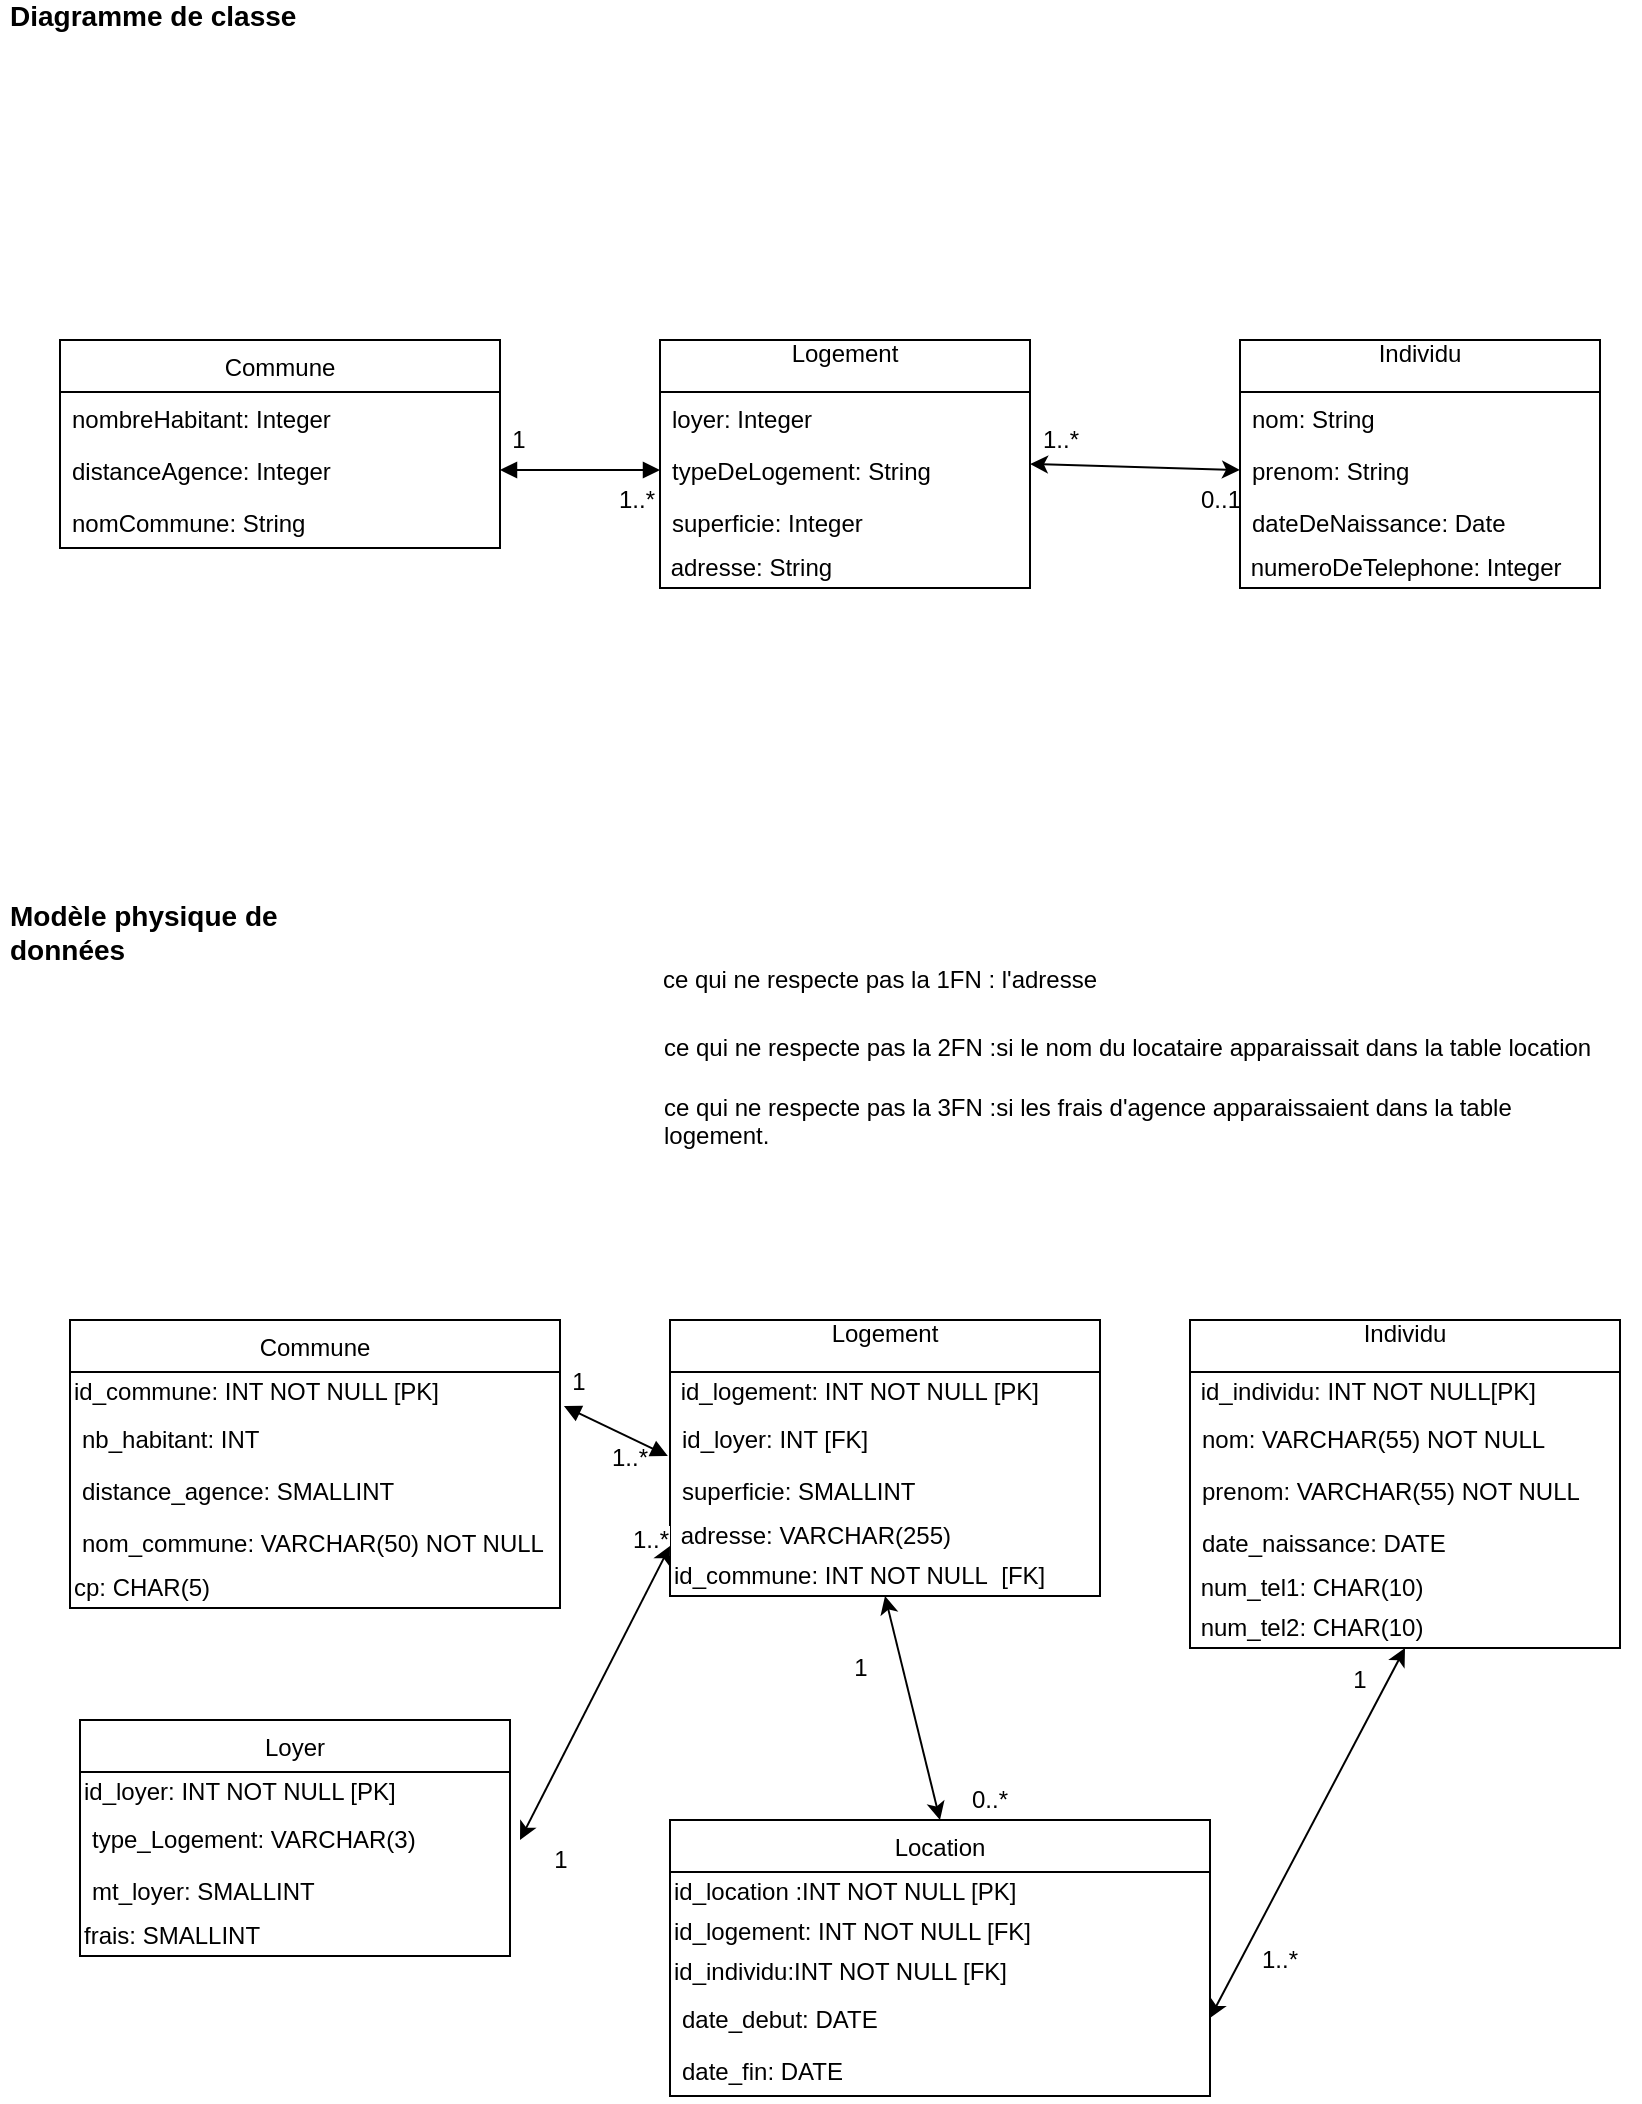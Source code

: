 <mxfile version="14.4.3" type="google"><diagram id="DS9hndV71nAXZXT3jyx8" name="Page-1"><mxGraphModel dx="1350" dy="804" grid="1" gridSize="10" guides="1" tooltips="1" connect="1" arrows="1" fold="1" page="1" pageScale="1" pageWidth="850" pageHeight="1100" math="0" shadow="0"><root><mxCell id="0"/><mxCell id="1" parent="0"/><mxCell id="zbCdP67fRCT7wFSksyp6-1" value="Logement&#xA;" style="swimlane;fontStyle=0;childLayout=stackLayout;horizontal=1;startSize=26;fillColor=none;horizontalStack=0;resizeParent=1;resizeParentMax=0;resizeLast=0;collapsible=1;marginBottom=0;align=center;" parent="1" vertex="1"><mxGeometry x="350" y="190" width="185" height="124" as="geometry"/></mxCell><mxCell id="zbCdP67fRCT7wFSksyp6-2" value="loyer: Integer" style="text;strokeColor=none;fillColor=none;align=left;verticalAlign=top;spacingLeft=4;spacingRight=4;overflow=hidden;rotatable=0;points=[[0,0.5],[1,0.5]];portConstraint=eastwest;" parent="zbCdP67fRCT7wFSksyp6-1" vertex="1"><mxGeometry y="26" width="185" height="26" as="geometry"/></mxCell><mxCell id="zbCdP67fRCT7wFSksyp6-3" value="typeDeLogement: String&#xA;&#xA;" style="text;strokeColor=none;fillColor=none;align=left;verticalAlign=top;spacingLeft=4;spacingRight=4;overflow=hidden;rotatable=0;points=[[0,0.5],[1,0.5]];portConstraint=eastwest;" parent="zbCdP67fRCT7wFSksyp6-1" vertex="1"><mxGeometry y="52" width="185" height="26" as="geometry"/></mxCell><mxCell id="zbCdP67fRCT7wFSksyp6-4" value="superficie: Integer" style="text;strokeColor=none;fillColor=none;align=left;verticalAlign=top;spacingLeft=4;spacingRight=4;overflow=hidden;rotatable=0;points=[[0,0.5],[1,0.5]];portConstraint=eastwest;" parent="zbCdP67fRCT7wFSksyp6-1" vertex="1"><mxGeometry y="78" width="185" height="26" as="geometry"/></mxCell><mxCell id="zbCdP67fRCT7wFSksyp6-5" value="&amp;nbsp;adresse: String" style="text;html=1;strokeColor=none;fillColor=none;align=left;verticalAlign=middle;whiteSpace=wrap;rounded=0;" parent="zbCdP67fRCT7wFSksyp6-1" vertex="1"><mxGeometry y="104" width="185" height="20" as="geometry"/></mxCell><mxCell id="zbCdP67fRCT7wFSksyp6-6" value="Individu&#xA;" style="swimlane;fontStyle=0;childLayout=stackLayout;horizontal=1;startSize=26;fillColor=none;horizontalStack=0;resizeParent=1;resizeParentMax=0;resizeLast=0;collapsible=1;marginBottom=0;" parent="1" vertex="1"><mxGeometry x="640" y="190" width="180" height="124" as="geometry"/></mxCell><mxCell id="zbCdP67fRCT7wFSksyp6-7" value="nom: String " style="text;strokeColor=none;fillColor=none;align=left;verticalAlign=top;spacingLeft=4;spacingRight=4;overflow=hidden;rotatable=0;points=[[0,0.5],[1,0.5]];portConstraint=eastwest;" parent="zbCdP67fRCT7wFSksyp6-6" vertex="1"><mxGeometry y="26" width="180" height="26" as="geometry"/></mxCell><mxCell id="zbCdP67fRCT7wFSksyp6-8" value="prenom: String" style="text;strokeColor=none;fillColor=none;align=left;verticalAlign=top;spacingLeft=4;spacingRight=4;overflow=hidden;rotatable=0;points=[[0,0.5],[1,0.5]];portConstraint=eastwest;" parent="zbCdP67fRCT7wFSksyp6-6" vertex="1"><mxGeometry y="52" width="180" height="26" as="geometry"/></mxCell><mxCell id="zbCdP67fRCT7wFSksyp6-9" value="dateDeNaissance: Date" style="text;strokeColor=none;fillColor=none;align=left;verticalAlign=top;spacingLeft=4;spacingRight=4;overflow=hidden;rotatable=0;points=[[0,0.5],[1,0.5]];portConstraint=eastwest;" parent="zbCdP67fRCT7wFSksyp6-6" vertex="1"><mxGeometry y="78" width="180" height="26" as="geometry"/></mxCell><mxCell id="zbCdP67fRCT7wFSksyp6-10" value="&lt;div&gt;&amp;nbsp;numeroDeTelephone: Integer&lt;/div&gt;" style="text;html=1;strokeColor=none;fillColor=none;align=left;verticalAlign=middle;whiteSpace=wrap;rounded=0;" parent="zbCdP67fRCT7wFSksyp6-6" vertex="1"><mxGeometry y="104" width="180" height="20" as="geometry"/></mxCell><mxCell id="zbCdP67fRCT7wFSksyp6-12" value="Commune" style="swimlane;fontStyle=0;childLayout=stackLayout;horizontal=1;startSize=26;fillColor=none;horizontalStack=0;resizeParent=1;resizeParentMax=0;resizeLast=0;collapsible=1;marginBottom=0;align=center;" parent="1" vertex="1"><mxGeometry x="50" y="190" width="220" height="104" as="geometry"><mxRectangle x="50" y="190" width="90" height="26" as="alternateBounds"/></mxGeometry></mxCell><mxCell id="zbCdP67fRCT7wFSksyp6-13" value="nombreHabitant: Integer" style="text;strokeColor=none;fillColor=none;align=left;verticalAlign=top;spacingLeft=4;spacingRight=4;overflow=hidden;rotatable=0;points=[[0,0.5],[1,0.5]];portConstraint=eastwest;" parent="zbCdP67fRCT7wFSksyp6-12" vertex="1"><mxGeometry y="26" width="220" height="26" as="geometry"/></mxCell><mxCell id="zbCdP67fRCT7wFSksyp6-14" value="distanceAgence: Integer" style="text;strokeColor=none;fillColor=none;align=left;verticalAlign=top;spacingLeft=4;spacingRight=4;overflow=hidden;rotatable=0;points=[[0,0.5],[1,0.5]];portConstraint=eastwest;" parent="zbCdP67fRCT7wFSksyp6-12" vertex="1"><mxGeometry y="52" width="220" height="26" as="geometry"/></mxCell><mxCell id="zbCdP67fRCT7wFSksyp6-15" value="nomCommune: String" style="text;strokeColor=none;fillColor=none;align=left;verticalAlign=top;spacingLeft=4;spacingRight=4;overflow=hidden;rotatable=0;points=[[0,0.5],[1,0.5]];portConstraint=eastwest;" parent="zbCdP67fRCT7wFSksyp6-12" vertex="1"><mxGeometry y="78" width="220" height="26" as="geometry"/></mxCell><mxCell id="zbCdP67fRCT7wFSksyp6-19" value="" style="endArrow=block;startArrow=block;endFill=1;startFill=1;html=1;exitX=1;exitY=0.5;exitDx=0;exitDy=0;entryX=0;entryY=0.5;entryDx=0;entryDy=0;" parent="1" source="zbCdP67fRCT7wFSksyp6-14" target="zbCdP67fRCT7wFSksyp6-3" edge="1"><mxGeometry width="160" relative="1" as="geometry"><mxPoint x="340" y="380" as="sourcePoint"/><mxPoint x="500" y="380" as="targetPoint"/></mxGeometry></mxCell><mxCell id="zbCdP67fRCT7wFSksyp6-20" value="1" style="edgeLabel;html=1;align=center;verticalAlign=middle;resizable=0;points=[];fontSize=12;" parent="zbCdP67fRCT7wFSksyp6-19" vertex="1" connectable="0"><mxGeometry x="-0.778" y="3" relative="1" as="geometry"><mxPoint y="-12" as="offset"/></mxGeometry></mxCell><mxCell id="zbCdP67fRCT7wFSksyp6-23" value="1..*" style="edgeLabel;html=1;align=center;verticalAlign=middle;resizable=0;points=[];fontSize=12;" parent="zbCdP67fRCT7wFSksyp6-19" vertex="1" connectable="0"><mxGeometry x="0.733" y="-1" relative="1" as="geometry"><mxPoint x="-2" y="14" as="offset"/></mxGeometry></mxCell><mxCell id="5810t5S7iIGk_YaI8Iox-4" value="Logement&#xA;" style="swimlane;fontStyle=0;childLayout=stackLayout;horizontal=1;startSize=26;fillColor=none;horizontalStack=0;resizeParent=1;resizeParentMax=0;resizeLast=0;collapsible=1;marginBottom=0;align=center;" parent="1" vertex="1"><mxGeometry x="355" y="680" width="215" height="138" as="geometry"/></mxCell><mxCell id="5810t5S7iIGk_YaI8Iox-5" value="&amp;nbsp;id_logement: INT NOT NULL [PK]" style="text;html=1;align=left;verticalAlign=middle;resizable=0;points=[];autosize=1;" parent="5810t5S7iIGk_YaI8Iox-4" vertex="1"><mxGeometry y="26" width="215" height="20" as="geometry"/></mxCell><mxCell id="5810t5S7iIGk_YaI8Iox-7" value="id_loyer: INT [FK]" style="text;strokeColor=none;fillColor=none;align=left;verticalAlign=top;spacingLeft=4;spacingRight=4;overflow=hidden;rotatable=0;points=[[0,0.5],[1,0.5]];portConstraint=eastwest;" parent="5810t5S7iIGk_YaI8Iox-4" vertex="1"><mxGeometry y="46" width="215" height="26" as="geometry"/></mxCell><mxCell id="5810t5S7iIGk_YaI8Iox-8" value="superficie: SMALLINT" style="text;strokeColor=none;fillColor=none;align=left;verticalAlign=top;spacingLeft=4;spacingRight=4;overflow=hidden;rotatable=0;points=[[0,0.5],[1,0.5]];portConstraint=eastwest;" parent="5810t5S7iIGk_YaI8Iox-4" vertex="1"><mxGeometry y="72" width="215" height="26" as="geometry"/></mxCell><mxCell id="5810t5S7iIGk_YaI8Iox-9" value="&amp;nbsp;adresse: VARCHAR(255)" style="text;html=1;strokeColor=none;fillColor=none;align=left;verticalAlign=middle;whiteSpace=wrap;rounded=0;" parent="5810t5S7iIGk_YaI8Iox-4" vertex="1"><mxGeometry y="98" width="215" height="20" as="geometry"/></mxCell><mxCell id="5810t5S7iIGk_YaI8Iox-30" value="id_commune: INT NOT NULL&amp;nbsp; [FK]" style="text;html=1;strokeColor=none;fillColor=none;align=left;verticalAlign=middle;whiteSpace=wrap;rounded=0;" parent="5810t5S7iIGk_YaI8Iox-4" vertex="1"><mxGeometry y="118" width="215" height="20" as="geometry"/></mxCell><mxCell id="5810t5S7iIGk_YaI8Iox-10" value="Individu&#xA;" style="swimlane;fontStyle=0;childLayout=stackLayout;horizontal=1;startSize=26;fillColor=none;horizontalStack=0;resizeParent=1;resizeParentMax=0;resizeLast=0;collapsible=1;marginBottom=0;" parent="1" vertex="1"><mxGeometry x="615" y="680" width="215" height="164" as="geometry"/></mxCell><mxCell id="5810t5S7iIGk_YaI8Iox-33" value="&amp;nbsp;id_individu: INT NOT NULL[PK]" style="text;html=1;align=left;verticalAlign=middle;resizable=0;points=[];autosize=1;" parent="5810t5S7iIGk_YaI8Iox-10" vertex="1"><mxGeometry y="26" width="215" height="20" as="geometry"/></mxCell><mxCell id="5810t5S7iIGk_YaI8Iox-11" value="nom: VARCHAR(55) NOT NULL " style="text;strokeColor=none;fillColor=none;align=left;verticalAlign=top;spacingLeft=4;spacingRight=4;overflow=hidden;rotatable=0;points=[[0,0.5],[1,0.5]];portConstraint=eastwest;" parent="5810t5S7iIGk_YaI8Iox-10" vertex="1"><mxGeometry y="46" width="215" height="26" as="geometry"/></mxCell><mxCell id="5810t5S7iIGk_YaI8Iox-12" value="prenom: VARCHAR(55) NOT NULL" style="text;strokeColor=none;fillColor=none;align=left;verticalAlign=top;spacingLeft=4;spacingRight=4;overflow=hidden;rotatable=0;points=[[0,0.5],[1,0.5]];portConstraint=eastwest;" parent="5810t5S7iIGk_YaI8Iox-10" vertex="1"><mxGeometry y="72" width="215" height="26" as="geometry"/></mxCell><mxCell id="5810t5S7iIGk_YaI8Iox-13" value="date_naissance: DATE" style="text;strokeColor=none;fillColor=none;align=left;verticalAlign=top;spacingLeft=4;spacingRight=4;overflow=hidden;rotatable=0;points=[[0,0.5],[1,0.5]];portConstraint=eastwest;" parent="5810t5S7iIGk_YaI8Iox-10" vertex="1"><mxGeometry y="98" width="215" height="26" as="geometry"/></mxCell><mxCell id="5810t5S7iIGk_YaI8Iox-14" value="&lt;div&gt;&amp;nbsp;num_tel1: CHAR(10)&lt;/div&gt;" style="text;html=1;strokeColor=none;fillColor=none;align=left;verticalAlign=middle;whiteSpace=wrap;rounded=0;" parent="5810t5S7iIGk_YaI8Iox-10" vertex="1"><mxGeometry y="124" width="215" height="20" as="geometry"/></mxCell><mxCell id="FzEjg-xB6NlHSB5A_Kdi-14" value="&lt;div&gt;&amp;nbsp;num_tel2: CHAR(10)&lt;/div&gt;" style="text;html=1;strokeColor=none;fillColor=none;align=left;verticalAlign=middle;whiteSpace=wrap;rounded=0;" parent="5810t5S7iIGk_YaI8Iox-10" vertex="1"><mxGeometry y="144" width="215" height="20" as="geometry"/></mxCell><mxCell id="5810t5S7iIGk_YaI8Iox-15" value="Commune" style="swimlane;fontStyle=0;childLayout=stackLayout;horizontal=1;startSize=26;fillColor=none;horizontalStack=0;resizeParent=1;resizeParentMax=0;resizeLast=0;collapsible=1;marginBottom=0;align=center;" parent="1" vertex="1"><mxGeometry x="55" y="680" width="245" height="144" as="geometry"/></mxCell><mxCell id="Pa4k1rkPGnyPhozD0ljB-15" value="id_commune: INT NOT NULL [PK]" style="text;html=1;strokeColor=none;fillColor=none;align=left;verticalAlign=middle;whiteSpace=wrap;rounded=0;" parent="5810t5S7iIGk_YaI8Iox-15" vertex="1"><mxGeometry y="26" width="245" height="20" as="geometry"/></mxCell><mxCell id="5810t5S7iIGk_YaI8Iox-16" value="nb_habitant: INT" style="text;strokeColor=none;fillColor=none;align=left;verticalAlign=top;spacingLeft=4;spacingRight=4;overflow=hidden;rotatable=0;points=[[0,0.5],[1,0.5]];portConstraint=eastwest;" parent="5810t5S7iIGk_YaI8Iox-15" vertex="1"><mxGeometry y="46" width="245" height="26" as="geometry"/></mxCell><mxCell id="5810t5S7iIGk_YaI8Iox-17" value="distance_agence: SMALLINT" style="text;strokeColor=none;fillColor=none;align=left;verticalAlign=top;spacingLeft=4;spacingRight=4;overflow=hidden;rotatable=0;points=[[0,0.5],[1,0.5]];portConstraint=eastwest;" parent="5810t5S7iIGk_YaI8Iox-15" vertex="1"><mxGeometry y="72" width="245" height="26" as="geometry"/></mxCell><mxCell id="5810t5S7iIGk_YaI8Iox-18" value="nom_commune: VARCHAR(50) NOT NULL" style="text;strokeColor=none;fillColor=none;align=left;verticalAlign=top;spacingLeft=4;spacingRight=4;overflow=hidden;rotatable=0;points=[[0,0.5],[1,0.5]];portConstraint=eastwest;" parent="5810t5S7iIGk_YaI8Iox-15" vertex="1"><mxGeometry y="98" width="245" height="26" as="geometry"/></mxCell><mxCell id="hfZOlXCacOzjrvTJLcgr-2" value="&lt;div&gt;cp: CHAR(5)&lt;br&gt;&lt;/div&gt;" style="text;html=1;strokeColor=none;fillColor=none;align=left;verticalAlign=middle;whiteSpace=wrap;rounded=0;" parent="5810t5S7iIGk_YaI8Iox-15" vertex="1"><mxGeometry y="124" width="245" height="20" as="geometry"/></mxCell><mxCell id="5810t5S7iIGk_YaI8Iox-19" value="" style="endArrow=block;startArrow=block;endFill=1;startFill=1;html=1;exitX=1.008;exitY=-0.115;exitDx=0;exitDy=0;entryX=-0.005;entryY=-0.154;entryDx=0;entryDy=0;exitPerimeter=0;entryPerimeter=0;" parent="1" source="5810t5S7iIGk_YaI8Iox-16" target="5810t5S7iIGk_YaI8Iox-8" edge="1"><mxGeometry width="160" relative="1" as="geometry"><mxPoint x="345" y="870" as="sourcePoint"/><mxPoint x="505" y="870" as="targetPoint"/></mxGeometry></mxCell><mxCell id="5810t5S7iIGk_YaI8Iox-20" value="1" style="edgeLabel;html=1;align=center;verticalAlign=middle;resizable=0;points=[];fontSize=12;" parent="5810t5S7iIGk_YaI8Iox-19" vertex="1" connectable="0"><mxGeometry x="-0.778" y="3" relative="1" as="geometry"><mxPoint y="-12" as="offset"/></mxGeometry></mxCell><mxCell id="5810t5S7iIGk_YaI8Iox-21" value="1..*" style="edgeLabel;html=1;align=center;verticalAlign=middle;resizable=0;points=[];fontSize=12;" parent="5810t5S7iIGk_YaI8Iox-19" vertex="1" connectable="0"><mxGeometry x="0.733" y="-1" relative="1" as="geometry"><mxPoint x="-2" y="44.42" as="offset"/></mxGeometry></mxCell><mxCell id="5810t5S7iIGk_YaI8Iox-22" value="Location" style="swimlane;fontStyle=0;childLayout=stackLayout;horizontal=1;startSize=26;fillColor=none;horizontalStack=0;resizeParent=1;resizeParentMax=0;resizeLast=0;collapsible=1;marginBottom=0;align=center;" parent="1" vertex="1"><mxGeometry x="355" y="930" width="270" height="138" as="geometry"/></mxCell><mxCell id="hfZOlXCacOzjrvTJLcgr-1" value="&lt;div&gt;id_location :INT NOT NULL [PK]&lt;br&gt;&lt;/div&gt;" style="text;html=1;strokeColor=none;fillColor=none;align=left;verticalAlign=middle;whiteSpace=wrap;rounded=0;" parent="5810t5S7iIGk_YaI8Iox-22" vertex="1"><mxGeometry y="26" width="270" height="20" as="geometry"/></mxCell><mxCell id="5810t5S7iIGk_YaI8Iox-23" value="&lt;div&gt;id_logement: INT NOT NULL [FK]&lt;/div&gt;" style="text;html=1;align=left;verticalAlign=middle;resizable=0;points=[];autosize=1;" parent="5810t5S7iIGk_YaI8Iox-22" vertex="1"><mxGeometry y="46" width="270" height="20" as="geometry"/></mxCell><mxCell id="5810t5S7iIGk_YaI8Iox-24" value="id_individu:INT NOT NULL [FK]" style="text;html=1;align=left;verticalAlign=middle;resizable=0;points=[];autosize=1;" parent="5810t5S7iIGk_YaI8Iox-22" vertex="1"><mxGeometry y="66" width="270" height="20" as="geometry"/></mxCell><mxCell id="5810t5S7iIGk_YaI8Iox-25" value="date_debut: DATE" style="text;strokeColor=none;fillColor=none;align=left;verticalAlign=top;spacingLeft=4;spacingRight=4;overflow=hidden;rotatable=0;points=[[0,0.5],[1,0.5]];portConstraint=eastwest;" parent="5810t5S7iIGk_YaI8Iox-22" vertex="1"><mxGeometry y="86" width="270" height="26" as="geometry"/></mxCell><mxCell id="5810t5S7iIGk_YaI8Iox-26" value="date_fin: DATE" style="text;strokeColor=none;fillColor=none;align=left;verticalAlign=top;spacingLeft=4;spacingRight=4;overflow=hidden;rotatable=0;points=[[0,0.5],[1,0.5]];portConstraint=eastwest;" parent="5810t5S7iIGk_YaI8Iox-22" vertex="1"><mxGeometry y="112" width="270" height="26" as="geometry"/></mxCell><mxCell id="5810t5S7iIGk_YaI8Iox-27" value="" style="endArrow=classic;startArrow=classic;html=1;exitX=0.5;exitY=0;exitDx=0;exitDy=0;entryX=0.5;entryY=1;entryDx=0;entryDy=0;" parent="1" source="5810t5S7iIGk_YaI8Iox-22" target="5810t5S7iIGk_YaI8Iox-30" edge="1"><mxGeometry width="50" height="50" relative="1" as="geometry"><mxPoint x="405" y="930" as="sourcePoint"/><mxPoint x="455" y="880" as="targetPoint"/></mxGeometry></mxCell><mxCell id="5810t5S7iIGk_YaI8Iox-28" value="" style="endArrow=classic;startArrow=classic;html=1;entryX=0.5;entryY=1;entryDx=0;entryDy=0;exitX=1;exitY=0.5;exitDx=0;exitDy=0;" parent="1" source="5810t5S7iIGk_YaI8Iox-25" target="5810t5S7iIGk_YaI8Iox-10" edge="1"><mxGeometry width="50" height="50" relative="1" as="geometry"><mxPoint x="405" y="930" as="sourcePoint"/><mxPoint x="455" y="880" as="targetPoint"/></mxGeometry></mxCell><mxCell id="5810t5S7iIGk_YaI8Iox-29" value="0..*" style="text;html=1;strokeColor=none;fillColor=none;align=center;verticalAlign=middle;whiteSpace=wrap;rounded=0;" parent="1" vertex="1"><mxGeometry x="495" y="910" width="40" height="20" as="geometry"/></mxCell><mxCell id="5810t5S7iIGk_YaI8Iox-31" value="1" style="text;html=1;strokeColor=none;fillColor=none;align=center;verticalAlign=middle;whiteSpace=wrap;rounded=0;" parent="1" vertex="1"><mxGeometry x="680" y="850" width="40" height="20" as="geometry"/></mxCell><mxCell id="5810t5S7iIGk_YaI8Iox-32" value="1..*" style="text;html=1;strokeColor=none;fillColor=none;align=center;verticalAlign=middle;whiteSpace=wrap;rounded=0;" parent="1" vertex="1"><mxGeometry x="640" y="990" width="40" height="20" as="geometry"/></mxCell><mxCell id="Pa4k1rkPGnyPhozD0ljB-13" value="&lt;b&gt;&lt;font style=&quot;font-size: 14px&quot;&gt;Diagramme de classe&lt;/font&gt;&lt;/b&gt;" style="text;html=1;strokeColor=none;fillColor=none;spacing=5;spacingTop=-20;whiteSpace=wrap;overflow=hidden;rounded=0;" parent="1" vertex="1"><mxGeometry x="20" y="30" width="190" height="20" as="geometry"/></mxCell><mxCell id="Pyg7cLTFNwVsEohy8t9_-7" value="" style="endArrow=classic;startArrow=classic;html=1;fontSize=12;entryX=1;entryY=0.5;entryDx=0;entryDy=0;exitX=0;exitY=0.5;exitDx=0;exitDy=0;" parent="1" source="zbCdP67fRCT7wFSksyp6-8" target="zbCdP67fRCT7wFSksyp6-1" edge="1"><mxGeometry width="50" height="50" relative="1" as="geometry"><mxPoint x="400" y="440" as="sourcePoint"/><mxPoint x="450" y="390" as="targetPoint"/></mxGeometry></mxCell><mxCell id="Pyg7cLTFNwVsEohy8t9_-8" value="1..*" style="text;html=1;align=center;verticalAlign=middle;resizable=0;points=[];autosize=1;fontSize=12;" parent="1" vertex="1"><mxGeometry x="535" y="230" width="30" height="20" as="geometry"/></mxCell><mxCell id="Pyg7cLTFNwVsEohy8t9_-9" value="0..1" style="text;html=1;align=center;verticalAlign=middle;resizable=0;points=[];autosize=1;fontSize=12;" parent="1" vertex="1"><mxGeometry x="610" y="260" width="40" height="20" as="geometry"/></mxCell><mxCell id="Pa4k1rkPGnyPhozD0ljB-14" value="&lt;b&gt;&lt;font style=&quot;font-size: 14px&quot;&gt;Modèle physique de données&lt;/font&gt;&lt;/b&gt;" style="text;html=1;strokeColor=none;fillColor=none;spacing=5;spacingTop=-20;whiteSpace=wrap;overflow=hidden;rounded=0;" parent="1" vertex="1"><mxGeometry x="20" y="480" width="190" height="20" as="geometry"/></mxCell><mxCell id="Pyg7cLTFNwVsEohy8t9_-13" value="&lt;div&gt;1&lt;/div&gt;" style="text;html=1;align=center;verticalAlign=middle;resizable=0;points=[];autosize=1;fontSize=12;" parent="1" vertex="1"><mxGeometry x="440" y="844" width="20" height="20" as="geometry"/></mxCell><mxCell id="5810t5S7iIGk_YaI8Iox-35" value="ce qui ne respecte pas la 1FN : l'adresse" style="text;html=1;strokeColor=none;fillColor=none;align=center;verticalAlign=middle;whiteSpace=wrap;rounded=0;" parent="1" vertex="1"><mxGeometry x="280" y="500" width="360" height="20" as="geometry"/></mxCell><mxCell id="5810t5S7iIGk_YaI8Iox-37" value="ce qui ne respecte pas la 2FN :si le nom du locataire apparaissait dans la table location" style="text;whiteSpace=wrap;html=1;" parent="1" vertex="1"><mxGeometry x="350" y="530" width="490" height="30" as="geometry"/></mxCell><mxCell id="5810t5S7iIGk_YaI8Iox-38" value="ce qui ne respecte pas la 3FN :si les frais d'agence apparaissaient dans la table logement." style="text;whiteSpace=wrap;html=1;" parent="1" vertex="1"><mxGeometry x="350" y="560" width="480" height="30" as="geometry"/></mxCell><mxCell id="FzEjg-xB6NlHSB5A_Kdi-1" value="Loyer" style="swimlane;fontStyle=0;childLayout=stackLayout;horizontal=1;startSize=26;fillColor=none;horizontalStack=0;resizeParent=1;resizeParentMax=0;resizeLast=0;collapsible=1;marginBottom=0;align=center;" parent="1" vertex="1"><mxGeometry x="60" y="880" width="215" height="118" as="geometry"/></mxCell><mxCell id="FzEjg-xB6NlHSB5A_Kdi-2" value="&lt;div align=&quot;left&quot;&gt;id_loyer: INT NOT NULL [PK]&lt;/div&gt;" style="text;html=1;align=left;verticalAlign=middle;resizable=0;points=[];autosize=1;" parent="FzEjg-xB6NlHSB5A_Kdi-1" vertex="1"><mxGeometry y="26" width="215" height="20" as="geometry"/></mxCell><mxCell id="FzEjg-xB6NlHSB5A_Kdi-4" value="type_Logement: VARCHAR(3)" style="text;strokeColor=none;fillColor=none;align=left;verticalAlign=top;spacingLeft=4;spacingRight=4;overflow=hidden;rotatable=0;points=[[0,0.5],[1,0.5]];portConstraint=eastwest;" parent="FzEjg-xB6NlHSB5A_Kdi-1" vertex="1"><mxGeometry y="46" width="215" height="26" as="geometry"/></mxCell><mxCell id="FzEjg-xB6NlHSB5A_Kdi-3" value="mt_loyer: SMALLINT" style="text;strokeColor=none;fillColor=none;align=left;verticalAlign=top;spacingLeft=4;spacingRight=4;overflow=hidden;rotatable=0;points=[[0,0.5],[1,0.5]];portConstraint=eastwest;" parent="FzEjg-xB6NlHSB5A_Kdi-1" vertex="1"><mxGeometry y="72" width="215" height="26" as="geometry"/></mxCell><mxCell id="FzEjg-xB6NlHSB5A_Kdi-7" value="frais: SMALLINT " style="text;html=1;strokeColor=none;fillColor=none;align=left;verticalAlign=middle;whiteSpace=wrap;rounded=0;" parent="FzEjg-xB6NlHSB5A_Kdi-1" vertex="1"><mxGeometry y="98" width="215" height="20" as="geometry"/></mxCell><mxCell id="FzEjg-xB6NlHSB5A_Kdi-10" value="" style="endArrow=classic;startArrow=classic;html=1;entryX=0;entryY=0.75;entryDx=0;entryDy=0;" parent="1" target="5810t5S7iIGk_YaI8Iox-9" edge="1"><mxGeometry width="50" height="50" relative="1" as="geometry"><mxPoint x="280" y="940" as="sourcePoint"/><mxPoint x="330" y="890" as="targetPoint"/></mxGeometry></mxCell><mxCell id="FzEjg-xB6NlHSB5A_Kdi-11" value="&lt;div&gt;1&lt;/div&gt;" style="text;html=1;align=center;verticalAlign=middle;resizable=0;points=[];autosize=1;fontSize=12;" parent="1" vertex="1"><mxGeometry x="290" y="940" width="20" height="20" as="geometry"/></mxCell><mxCell id="FzEjg-xB6NlHSB5A_Kdi-13" value="1..*" style="text;html=1;strokeColor=none;fillColor=none;align=center;verticalAlign=middle;whiteSpace=wrap;rounded=0;" parent="1" vertex="1"><mxGeometry x="315" y="739" width="40" height="20" as="geometry"/></mxCell></root></mxGraphModel></diagram></mxfile>